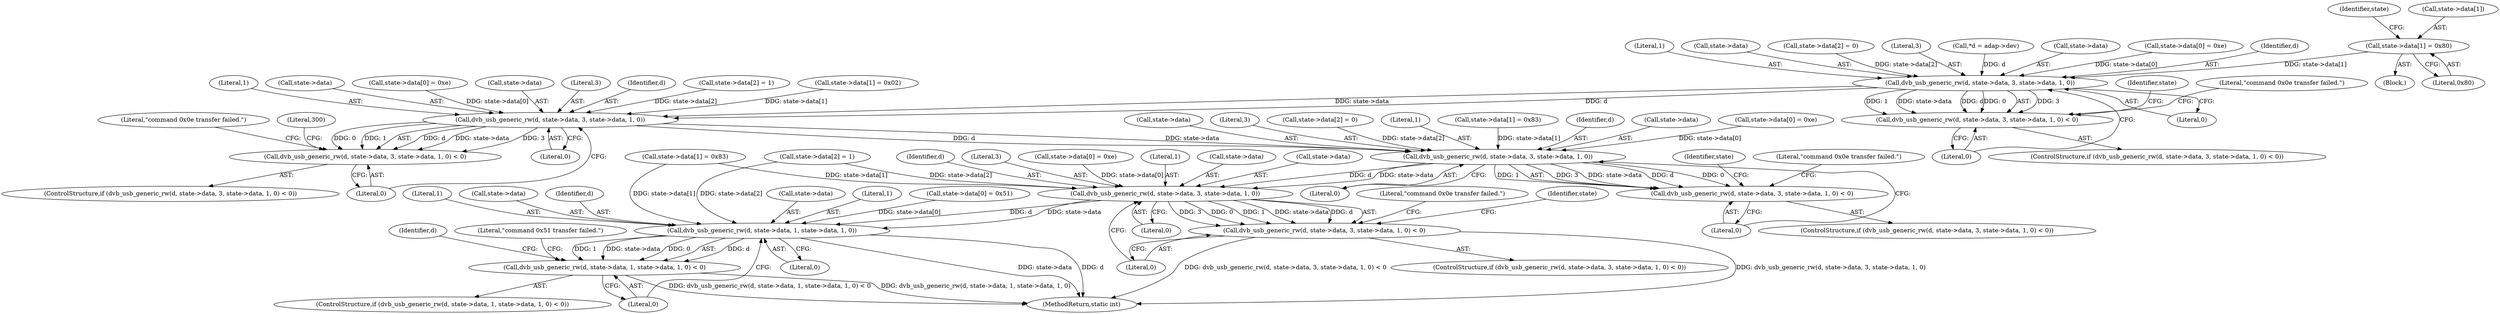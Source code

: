digraph "0_linux_606142af57dad981b78707234cfbd15f9f7b7125_0@array" {
"1000127" [label="(Call,state->data[1] = 0x80)"];
"1000143" [label="(Call,dvb_usb_generic_rw(d, state->data, 3, state->data, 1, 0))"];
"1000142" [label="(Call,dvb_usb_generic_rw(d, state->data, 3, state->data, 1, 0) < 0)"];
"1000180" [label="(Call,dvb_usb_generic_rw(d, state->data, 3, state->data, 1, 0))"];
"1000179" [label="(Call,dvb_usb_generic_rw(d, state->data, 3, state->data, 1, 0) < 0)"];
"1000219" [label="(Call,dvb_usb_generic_rw(d, state->data, 3, state->data, 1, 0))"];
"1000218" [label="(Call,dvb_usb_generic_rw(d, state->data, 3, state->data, 1, 0) < 0)"];
"1000256" [label="(Call,dvb_usb_generic_rw(d, state->data, 3, state->data, 1, 0))"];
"1000255" [label="(Call,dvb_usb_generic_rw(d, state->data, 3, state->data, 1, 0) < 0)"];
"1000279" [label="(Call,dvb_usb_generic_rw(d, state->data, 1, state->data, 1, 0))"];
"1000278" [label="(Call,dvb_usb_generic_rw(d, state->data, 1, state->data, 1, 0) < 0)"];
"1000285" [label="(Call,state->data)"];
"1000189" [label="(Literal,1)"];
"1000265" [label="(Literal,1)"];
"1000142" [label="(Call,dvb_usb_generic_rw(d, state->data, 3, state->data, 1, 0) < 0)"];
"1000247" [label="(Call,state->data[2] = 1)"];
"1000277" [label="(ControlStructure,if (dvb_usb_generic_rw(d, state->data, 1, state->data, 1, 0) < 0))"];
"1000102" [label="(Block,)"];
"1000220" [label="(Identifier,d)"];
"1000219" [label="(Call,dvb_usb_generic_rw(d, state->data, 3, state->data, 1, 0))"];
"1000279" [label="(Call,dvb_usb_generic_rw(d, state->data, 1, state->data, 1, 0))"];
"1000145" [label="(Call,state->data)"];
"1000182" [label="(Call,state->data)"];
"1000179" [label="(Call,dvb_usb_generic_rw(d, state->data, 3, state->data, 1, 0) < 0)"];
"1000267" [label="(Literal,0)"];
"1000221" [label="(Call,state->data)"];
"1000157" [label="(Call,state->data[0] = 0xe)"];
"1000232" [label="(Literal,\"command 0x0e transfer failed.\")"];
"1000278" [label="(Call,dvb_usb_generic_rw(d, state->data, 1, state->data, 1, 0) < 0)"];
"1000288" [label="(Literal,1)"];
"1000120" [label="(Call,state->data[0] = 0xe)"];
"1000144" [label="(Identifier,d)"];
"1000180" [label="(Call,dvb_usb_generic_rw(d, state->data, 3, state->data, 1, 0))"];
"1000196" [label="(Call,state->data[0] = 0xe)"];
"1000225" [label="(Call,state->data)"];
"1000127" [label="(Call,state->data[1] = 0x80)"];
"1000266" [label="(Literal,0)"];
"1000270" [label="(Call,state->data[0] = 0x51)"];
"1000256" [label="(Call,dvb_usb_generic_rw(d, state->data, 3, state->data, 1, 0))"];
"1000236" [label="(Identifier,state)"];
"1000133" [label="(Literal,0x80)"];
"1000178" [label="(ControlStructure,if (dvb_usb_generic_rw(d, state->data, 3, state->data, 1, 0) < 0))"];
"1000141" [label="(ControlStructure,if (dvb_usb_generic_rw(d, state->data, 3, state->data, 1, 0) < 0))"];
"1000258" [label="(Call,state->data)"];
"1000193" [label="(Literal,\"command 0x0e transfer failed.\")"];
"1000255" [label="(Call,dvb_usb_generic_rw(d, state->data, 3, state->data, 1, 0) < 0)"];
"1000230" [label="(Literal,0)"];
"1000240" [label="(Call,state->data[1] = 0x83)"];
"1000191" [label="(Literal,0)"];
"1000284" [label="(Literal,1)"];
"1000190" [label="(Literal,0)"];
"1000254" [label="(ControlStructure,if (dvb_usb_generic_rw(d, state->data, 3, state->data, 1, 0) < 0))"];
"1000186" [label="(Call,state->data)"];
"1000137" [label="(Identifier,state)"];
"1000156" [label="(Literal,\"command 0x0e transfer failed.\")"];
"1000262" [label="(Call,state->data)"];
"1000152" [label="(Literal,1)"];
"1000257" [label="(Identifier,d)"];
"1000281" [label="(Call,state->data)"];
"1000269" [label="(Literal,\"command 0x0e transfer failed.\")"];
"1000128" [label="(Call,state->data[1])"];
"1000149" [label="(Call,state->data)"];
"1000224" [label="(Literal,3)"];
"1000217" [label="(ControlStructure,if (dvb_usb_generic_rw(d, state->data, 3, state->data, 1, 0) < 0))"];
"1000353" [label="(MethodReturn,static int)"];
"1000195" [label="(Literal,300)"];
"1000210" [label="(Call,state->data[2] = 0)"];
"1000228" [label="(Literal,1)"];
"1000273" [label="(Identifier,state)"];
"1000280" [label="(Identifier,d)"];
"1000289" [label="(Literal,0)"];
"1000218" [label="(Call,dvb_usb_generic_rw(d, state->data, 3, state->data, 1, 0) < 0)"];
"1000185" [label="(Literal,3)"];
"1000181" [label="(Identifier,d)"];
"1000261" [label="(Literal,3)"];
"1000134" [label="(Call,state->data[2] = 0)"];
"1000203" [label="(Call,state->data[1] = 0x83)"];
"1000233" [label="(Call,state->data[0] = 0xe)"];
"1000296" [label="(Identifier,d)"];
"1000148" [label="(Literal,3)"];
"1000171" [label="(Call,state->data[2] = 1)"];
"1000154" [label="(Literal,0)"];
"1000143" [label="(Call,dvb_usb_generic_rw(d, state->data, 3, state->data, 1, 0))"];
"1000160" [label="(Identifier,state)"];
"1000164" [label="(Call,state->data[1] = 0x02)"];
"1000104" [label="(Call,*d = adap->dev)"];
"1000229" [label="(Literal,0)"];
"1000153" [label="(Literal,0)"];
"1000292" [label="(Literal,\"command 0x51 transfer failed.\")"];
"1000290" [label="(Literal,0)"];
"1000127" -> "1000102"  [label="AST: "];
"1000127" -> "1000133"  [label="CFG: "];
"1000128" -> "1000127"  [label="AST: "];
"1000133" -> "1000127"  [label="AST: "];
"1000137" -> "1000127"  [label="CFG: "];
"1000127" -> "1000143"  [label="DDG: state->data[1]"];
"1000143" -> "1000142"  [label="AST: "];
"1000143" -> "1000153"  [label="CFG: "];
"1000144" -> "1000143"  [label="AST: "];
"1000145" -> "1000143"  [label="AST: "];
"1000148" -> "1000143"  [label="AST: "];
"1000149" -> "1000143"  [label="AST: "];
"1000152" -> "1000143"  [label="AST: "];
"1000153" -> "1000143"  [label="AST: "];
"1000154" -> "1000143"  [label="CFG: "];
"1000143" -> "1000142"  [label="DDG: 3"];
"1000143" -> "1000142"  [label="DDG: 1"];
"1000143" -> "1000142"  [label="DDG: state->data"];
"1000143" -> "1000142"  [label="DDG: d"];
"1000143" -> "1000142"  [label="DDG: 0"];
"1000104" -> "1000143"  [label="DDG: d"];
"1000120" -> "1000143"  [label="DDG: state->data[0]"];
"1000134" -> "1000143"  [label="DDG: state->data[2]"];
"1000143" -> "1000180"  [label="DDG: d"];
"1000143" -> "1000180"  [label="DDG: state->data"];
"1000142" -> "1000141"  [label="AST: "];
"1000142" -> "1000154"  [label="CFG: "];
"1000154" -> "1000142"  [label="AST: "];
"1000156" -> "1000142"  [label="CFG: "];
"1000160" -> "1000142"  [label="CFG: "];
"1000180" -> "1000179"  [label="AST: "];
"1000180" -> "1000190"  [label="CFG: "];
"1000181" -> "1000180"  [label="AST: "];
"1000182" -> "1000180"  [label="AST: "];
"1000185" -> "1000180"  [label="AST: "];
"1000186" -> "1000180"  [label="AST: "];
"1000189" -> "1000180"  [label="AST: "];
"1000190" -> "1000180"  [label="AST: "];
"1000191" -> "1000180"  [label="CFG: "];
"1000180" -> "1000179"  [label="DDG: d"];
"1000180" -> "1000179"  [label="DDG: state->data"];
"1000180" -> "1000179"  [label="DDG: 3"];
"1000180" -> "1000179"  [label="DDG: 0"];
"1000180" -> "1000179"  [label="DDG: 1"];
"1000171" -> "1000180"  [label="DDG: state->data[2]"];
"1000157" -> "1000180"  [label="DDG: state->data[0]"];
"1000164" -> "1000180"  [label="DDG: state->data[1]"];
"1000180" -> "1000219"  [label="DDG: d"];
"1000180" -> "1000219"  [label="DDG: state->data"];
"1000179" -> "1000178"  [label="AST: "];
"1000179" -> "1000191"  [label="CFG: "];
"1000191" -> "1000179"  [label="AST: "];
"1000193" -> "1000179"  [label="CFG: "];
"1000195" -> "1000179"  [label="CFG: "];
"1000219" -> "1000218"  [label="AST: "];
"1000219" -> "1000229"  [label="CFG: "];
"1000220" -> "1000219"  [label="AST: "];
"1000221" -> "1000219"  [label="AST: "];
"1000224" -> "1000219"  [label="AST: "];
"1000225" -> "1000219"  [label="AST: "];
"1000228" -> "1000219"  [label="AST: "];
"1000229" -> "1000219"  [label="AST: "];
"1000230" -> "1000219"  [label="CFG: "];
"1000219" -> "1000218"  [label="DDG: 3"];
"1000219" -> "1000218"  [label="DDG: state->data"];
"1000219" -> "1000218"  [label="DDG: d"];
"1000219" -> "1000218"  [label="DDG: 0"];
"1000219" -> "1000218"  [label="DDG: 1"];
"1000196" -> "1000219"  [label="DDG: state->data[0]"];
"1000210" -> "1000219"  [label="DDG: state->data[2]"];
"1000203" -> "1000219"  [label="DDG: state->data[1]"];
"1000219" -> "1000256"  [label="DDG: d"];
"1000219" -> "1000256"  [label="DDG: state->data"];
"1000218" -> "1000217"  [label="AST: "];
"1000218" -> "1000230"  [label="CFG: "];
"1000230" -> "1000218"  [label="AST: "];
"1000232" -> "1000218"  [label="CFG: "];
"1000236" -> "1000218"  [label="CFG: "];
"1000256" -> "1000255"  [label="AST: "];
"1000256" -> "1000266"  [label="CFG: "];
"1000257" -> "1000256"  [label="AST: "];
"1000258" -> "1000256"  [label="AST: "];
"1000261" -> "1000256"  [label="AST: "];
"1000262" -> "1000256"  [label="AST: "];
"1000265" -> "1000256"  [label="AST: "];
"1000266" -> "1000256"  [label="AST: "];
"1000267" -> "1000256"  [label="CFG: "];
"1000256" -> "1000255"  [label="DDG: 3"];
"1000256" -> "1000255"  [label="DDG: 0"];
"1000256" -> "1000255"  [label="DDG: 1"];
"1000256" -> "1000255"  [label="DDG: state->data"];
"1000256" -> "1000255"  [label="DDG: d"];
"1000247" -> "1000256"  [label="DDG: state->data[2]"];
"1000233" -> "1000256"  [label="DDG: state->data[0]"];
"1000240" -> "1000256"  [label="DDG: state->data[1]"];
"1000256" -> "1000279"  [label="DDG: d"];
"1000256" -> "1000279"  [label="DDG: state->data"];
"1000255" -> "1000254"  [label="AST: "];
"1000255" -> "1000267"  [label="CFG: "];
"1000267" -> "1000255"  [label="AST: "];
"1000269" -> "1000255"  [label="CFG: "];
"1000273" -> "1000255"  [label="CFG: "];
"1000255" -> "1000353"  [label="DDG: dvb_usb_generic_rw(d, state->data, 3, state->data, 1, 0)"];
"1000255" -> "1000353"  [label="DDG: dvb_usb_generic_rw(d, state->data, 3, state->data, 1, 0) < 0"];
"1000279" -> "1000278"  [label="AST: "];
"1000279" -> "1000289"  [label="CFG: "];
"1000280" -> "1000279"  [label="AST: "];
"1000281" -> "1000279"  [label="AST: "];
"1000284" -> "1000279"  [label="AST: "];
"1000285" -> "1000279"  [label="AST: "];
"1000288" -> "1000279"  [label="AST: "];
"1000289" -> "1000279"  [label="AST: "];
"1000290" -> "1000279"  [label="CFG: "];
"1000279" -> "1000353"  [label="DDG: d"];
"1000279" -> "1000353"  [label="DDG: state->data"];
"1000279" -> "1000278"  [label="DDG: d"];
"1000279" -> "1000278"  [label="DDG: 1"];
"1000279" -> "1000278"  [label="DDG: state->data"];
"1000279" -> "1000278"  [label="DDG: 0"];
"1000247" -> "1000279"  [label="DDG: state->data[2]"];
"1000240" -> "1000279"  [label="DDG: state->data[1]"];
"1000270" -> "1000279"  [label="DDG: state->data[0]"];
"1000278" -> "1000277"  [label="AST: "];
"1000278" -> "1000290"  [label="CFG: "];
"1000290" -> "1000278"  [label="AST: "];
"1000292" -> "1000278"  [label="CFG: "];
"1000296" -> "1000278"  [label="CFG: "];
"1000278" -> "1000353"  [label="DDG: dvb_usb_generic_rw(d, state->data, 1, state->data, 1, 0) < 0"];
"1000278" -> "1000353"  [label="DDG: dvb_usb_generic_rw(d, state->data, 1, state->data, 1, 0)"];
}
